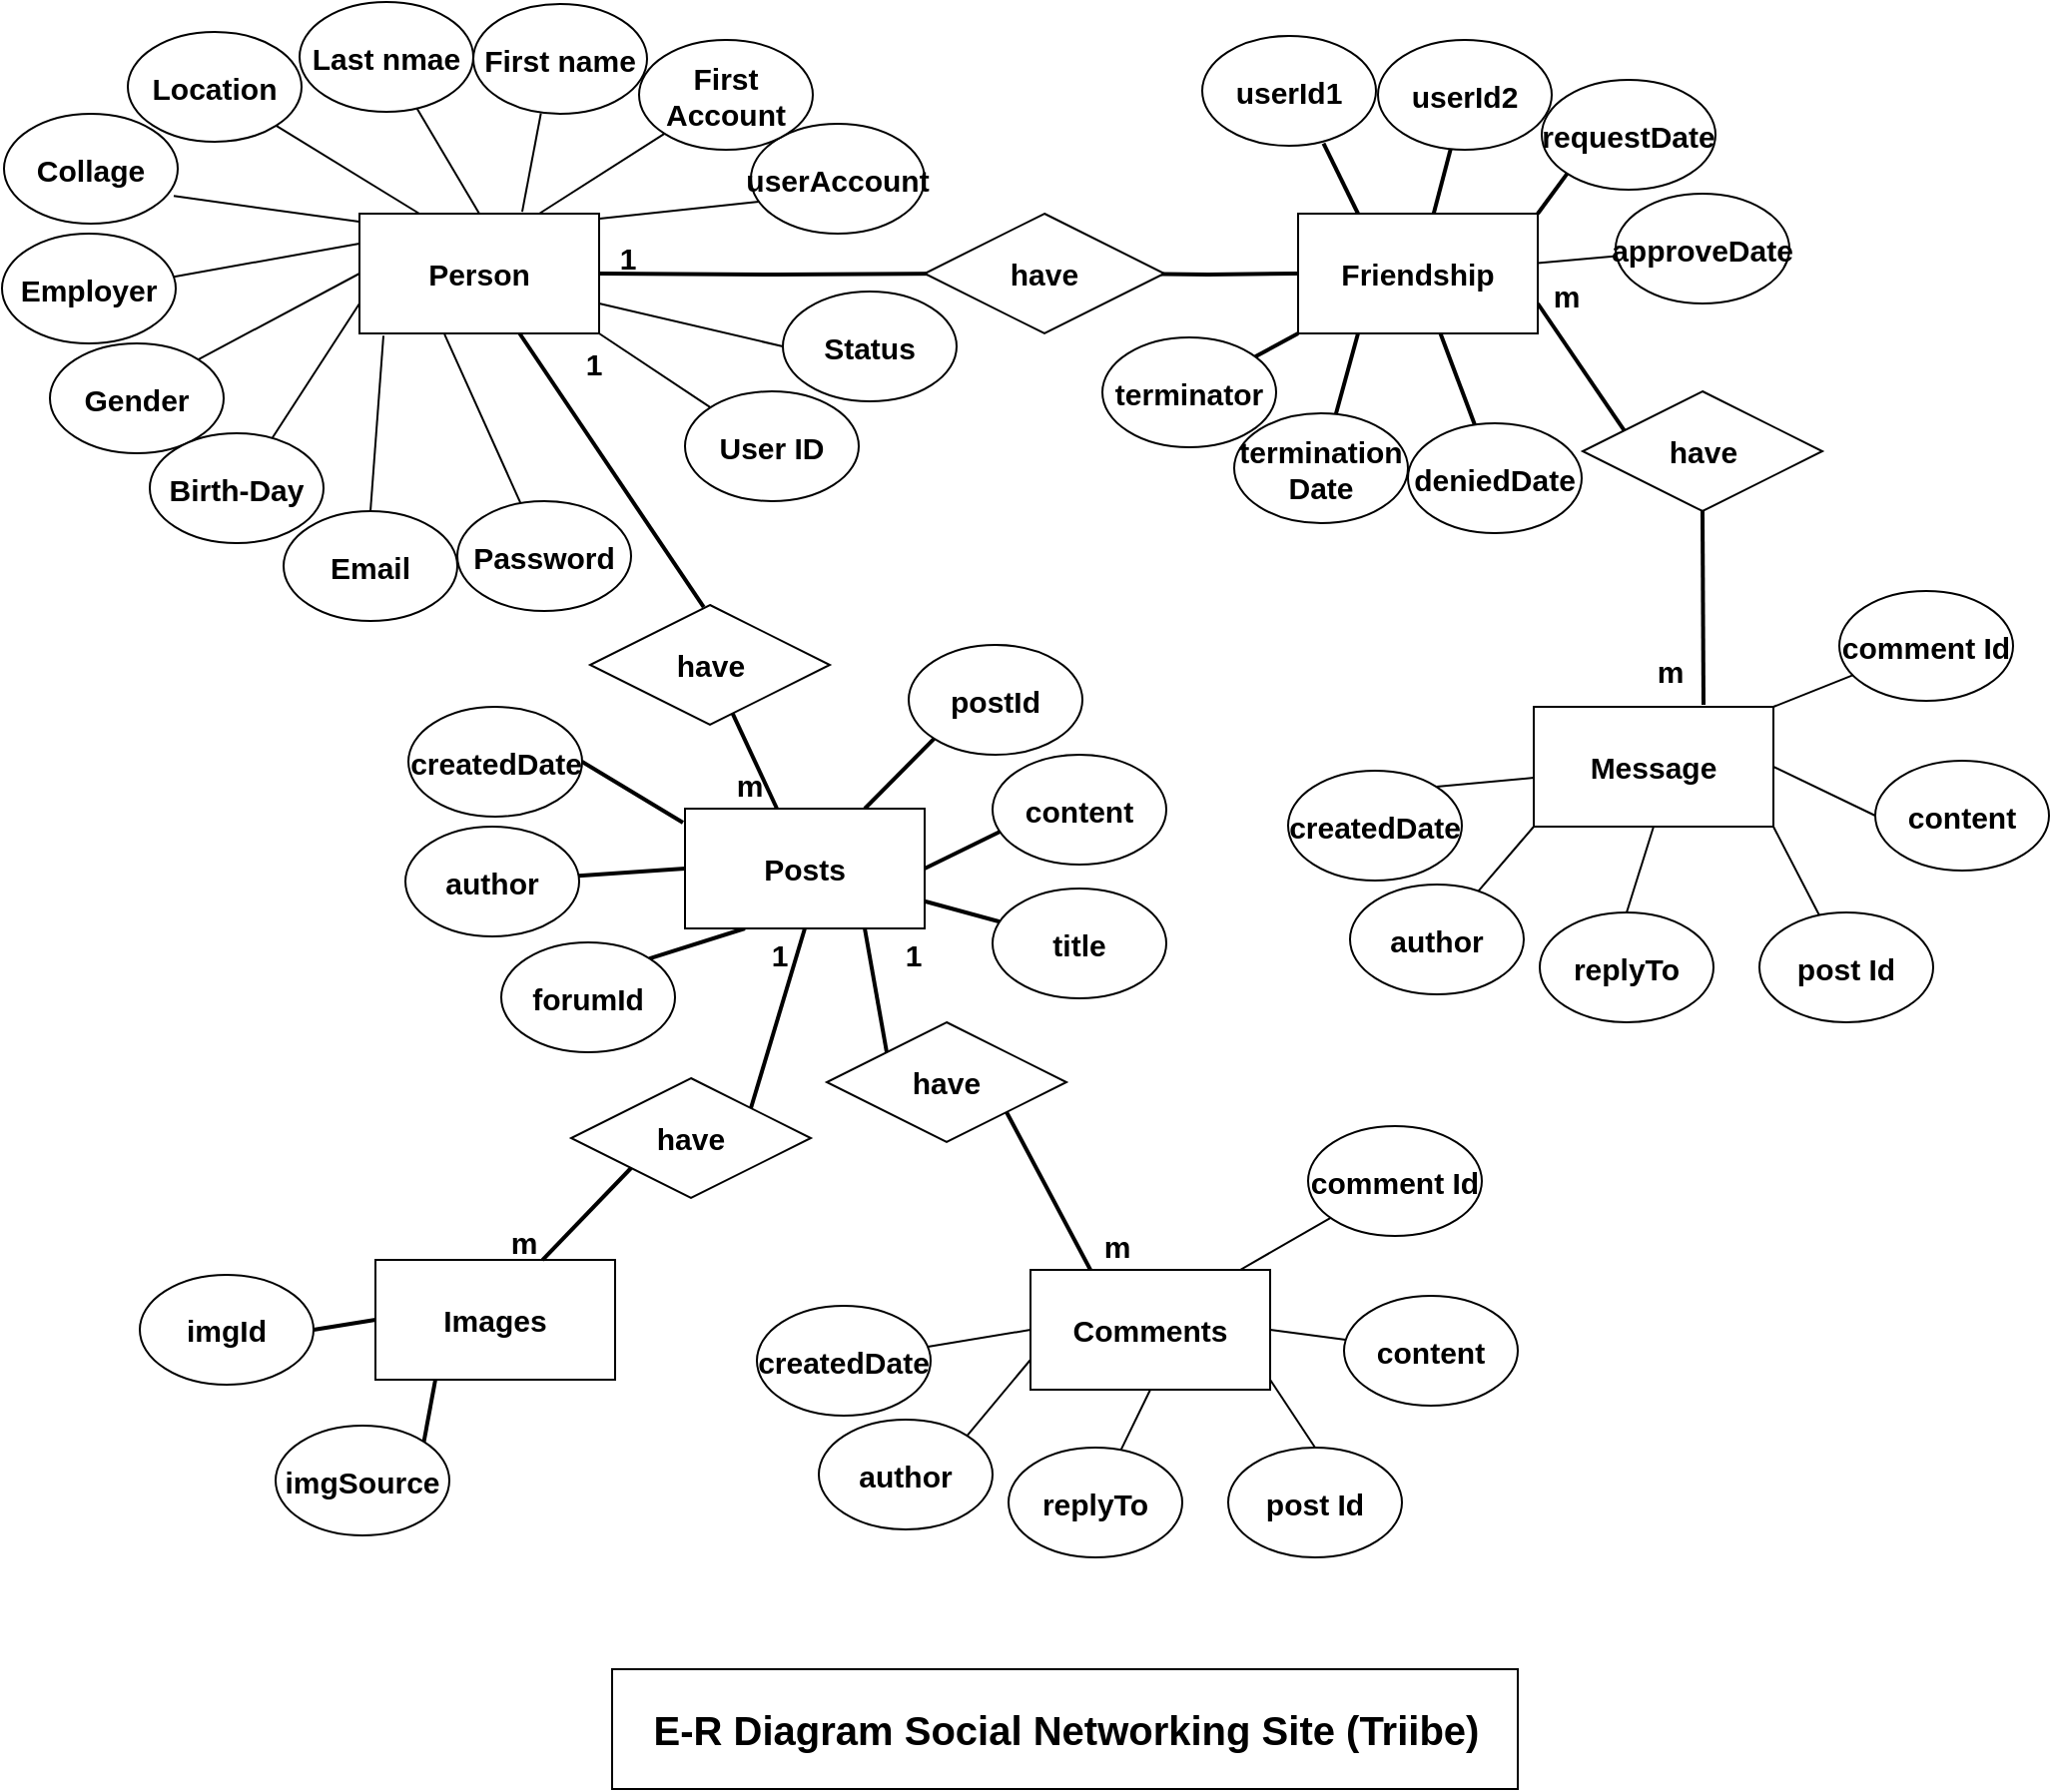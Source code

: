 <mxfile version="16.5.1" type="device"><diagram id="UXWbyssXuoqFjWUP1T5Q" name="Page-1"><mxGraphModel dx="1203" dy="1428" grid="0" gridSize="10" guides="1" tooltips="1" connect="1" arrows="1" fold="1" page="1" pageScale="1" pageWidth="850" pageHeight="1100" math="0" shadow="0"><root><mxCell id="0"/><mxCell id="1" parent="0"/><mxCell id="XPXKADdjOZqHU38XjOzr-16" style="edgeStyle=orthogonalEdgeStyle;rounded=0;orthogonalLoop=1;jettySize=auto;html=1;entryX=1;entryY=0.5;entryDx=0;entryDy=0;endArrow=none;endFill=0;fontSize=15;fontStyle=1;strokeWidth=2;" edge="1" parent="1" target="XPXKADdjOZqHU38XjOzr-2"><mxGeometry relative="1" as="geometry"><mxPoint x="541" y="231" as="sourcePoint"/></mxGeometry></mxCell><mxCell id="XPXKADdjOZqHU38XjOzr-17" style="edgeStyle=orthogonalEdgeStyle;rounded=0;orthogonalLoop=1;jettySize=auto;html=1;exitX=1;exitY=0.5;exitDx=0;exitDy=0;entryX=0;entryY=0.5;entryDx=0;entryDy=0;endArrow=none;endFill=0;fontSize=15;fontStyle=1;strokeWidth=2;" edge="1" parent="1" target="XPXKADdjOZqHU38XjOzr-15"><mxGeometry relative="1" as="geometry"><mxPoint x="621" y="231" as="sourcePoint"/></mxGeometry></mxCell><mxCell id="XPXKADdjOZqHU38XjOzr-74" style="edgeStyle=none;rounded=0;orthogonalLoop=1;jettySize=auto;html=1;exitX=1;exitY=1;exitDx=0;exitDy=0;entryX=0;entryY=0;entryDx=0;entryDy=0;fontSize=15;endArrow=none;endFill=0;fontStyle=1" edge="1" parent="1" source="XPXKADdjOZqHU38XjOzr-2" target="XPXKADdjOZqHU38XjOzr-4"><mxGeometry relative="1" as="geometry"/></mxCell><mxCell id="XPXKADdjOZqHU38XjOzr-75" style="edgeStyle=none;rounded=0;orthogonalLoop=1;jettySize=auto;html=1;exitX=1;exitY=0.75;exitDx=0;exitDy=0;entryX=0;entryY=0.5;entryDx=0;entryDy=0;fontSize=15;endArrow=none;endFill=0;fontStyle=1" edge="1" parent="1" source="XPXKADdjOZqHU38XjOzr-2" target="XPXKADdjOZqHU38XjOzr-6"><mxGeometry relative="1" as="geometry"/></mxCell><mxCell id="XPXKADdjOZqHU38XjOzr-76" style="edgeStyle=none;rounded=0;orthogonalLoop=1;jettySize=auto;html=1;exitX=1.002;exitY=0.042;exitDx=0;exitDy=0;entryX=0.046;entryY=0.709;entryDx=0;entryDy=0;entryPerimeter=0;fontSize=15;endArrow=none;endFill=0;exitPerimeter=0;fontStyle=1" edge="1" parent="1" source="XPXKADdjOZqHU38XjOzr-2" target="XPXKADdjOZqHU38XjOzr-7"><mxGeometry relative="1" as="geometry"/></mxCell><mxCell id="XPXKADdjOZqHU38XjOzr-77" style="edgeStyle=none;rounded=0;orthogonalLoop=1;jettySize=auto;html=1;exitX=0.75;exitY=0;exitDx=0;exitDy=0;entryX=0;entryY=1;entryDx=0;entryDy=0;fontSize=15;endArrow=none;endFill=0;fontStyle=1" edge="1" parent="1" source="XPXKADdjOZqHU38XjOzr-2" target="XPXKADdjOZqHU38XjOzr-8"><mxGeometry relative="1" as="geometry"/></mxCell><mxCell id="XPXKADdjOZqHU38XjOzr-78" style="edgeStyle=none;rounded=0;orthogonalLoop=1;jettySize=auto;html=1;exitX=0.679;exitY=-0.016;exitDx=0;exitDy=0;entryX=0.389;entryY=0.996;entryDx=0;entryDy=0;entryPerimeter=0;fontSize=15;endArrow=none;endFill=0;exitPerimeter=0;fontStyle=1" edge="1" parent="1" source="XPXKADdjOZqHU38XjOzr-2" target="XPXKADdjOZqHU38XjOzr-14"><mxGeometry relative="1" as="geometry"/></mxCell><mxCell id="XPXKADdjOZqHU38XjOzr-79" style="edgeStyle=none;rounded=0;orthogonalLoop=1;jettySize=auto;html=1;exitX=0.5;exitY=0;exitDx=0;exitDy=0;fontSize=15;endArrow=none;endFill=0;fontStyle=1" edge="1" parent="1" source="XPXKADdjOZqHU38XjOzr-2" target="XPXKADdjOZqHU38XjOzr-5"><mxGeometry relative="1" as="geometry"/></mxCell><mxCell id="XPXKADdjOZqHU38XjOzr-80" style="edgeStyle=none;rounded=0;orthogonalLoop=1;jettySize=auto;html=1;exitX=0.25;exitY=0;exitDx=0;exitDy=0;entryX=1;entryY=1;entryDx=0;entryDy=0;fontSize=15;endArrow=none;endFill=0;fontStyle=1" edge="1" parent="1" source="XPXKADdjOZqHU38XjOzr-2" target="XPXKADdjOZqHU38XjOzr-9"><mxGeometry relative="1" as="geometry"/></mxCell><mxCell id="XPXKADdjOZqHU38XjOzr-81" style="edgeStyle=none;rounded=0;orthogonalLoop=1;jettySize=auto;html=1;exitX=-0.002;exitY=0.067;exitDx=0;exitDy=0;entryX=0.977;entryY=0.748;entryDx=0;entryDy=0;entryPerimeter=0;fontSize=15;endArrow=none;endFill=0;exitPerimeter=0;fontStyle=1" edge="1" parent="1" source="XPXKADdjOZqHU38XjOzr-2" target="XPXKADdjOZqHU38XjOzr-3"><mxGeometry relative="1" as="geometry"/></mxCell><mxCell id="XPXKADdjOZqHU38XjOzr-82" style="edgeStyle=none;rounded=0;orthogonalLoop=1;jettySize=auto;html=1;exitX=0;exitY=0.25;exitDx=0;exitDy=0;entryX=0.981;entryY=0.395;entryDx=0;entryDy=0;entryPerimeter=0;fontSize=15;endArrow=none;endFill=0;fontStyle=1" edge="1" parent="1" source="XPXKADdjOZqHU38XjOzr-2" target="XPXKADdjOZqHU38XjOzr-10"><mxGeometry relative="1" as="geometry"/></mxCell><mxCell id="XPXKADdjOZqHU38XjOzr-83" style="edgeStyle=none;rounded=0;orthogonalLoop=1;jettySize=auto;html=1;exitX=0;exitY=0.5;exitDx=0;exitDy=0;entryX=1;entryY=0;entryDx=0;entryDy=0;fontSize=15;endArrow=none;endFill=0;fontStyle=1" edge="1" parent="1" source="XPXKADdjOZqHU38XjOzr-2" target="XPXKADdjOZqHU38XjOzr-11"><mxGeometry relative="1" as="geometry"/></mxCell><mxCell id="XPXKADdjOZqHU38XjOzr-84" style="edgeStyle=none;rounded=0;orthogonalLoop=1;jettySize=auto;html=1;exitX=0;exitY=0.75;exitDx=0;exitDy=0;entryX=0.705;entryY=0.043;entryDx=0;entryDy=0;entryPerimeter=0;fontSize=15;endArrow=none;endFill=0;fontStyle=1" edge="1" parent="1" source="XPXKADdjOZqHU38XjOzr-2" target="XPXKADdjOZqHU38XjOzr-12"><mxGeometry relative="1" as="geometry"/></mxCell><mxCell id="XPXKADdjOZqHU38XjOzr-85" style="edgeStyle=none;rounded=0;orthogonalLoop=1;jettySize=auto;html=1;exitX=0.1;exitY=1.019;exitDx=0;exitDy=0;entryX=0.5;entryY=0;entryDx=0;entryDy=0;fontSize=15;endArrow=none;endFill=0;exitPerimeter=0;fontStyle=1" edge="1" parent="1" source="XPXKADdjOZqHU38XjOzr-2" target="XPXKADdjOZqHU38XjOzr-13"><mxGeometry relative="1" as="geometry"/></mxCell><mxCell id="XPXKADdjOZqHU38XjOzr-86" style="edgeStyle=none;rounded=0;orthogonalLoop=1;jettySize=auto;html=1;fontSize=15;endArrow=none;endFill=0;exitX=0.355;exitY=1.008;exitDx=0;exitDy=0;exitPerimeter=0;fontStyle=1" edge="1" parent="1" source="XPXKADdjOZqHU38XjOzr-2" target="XPXKADdjOZqHU38XjOzr-60"><mxGeometry relative="1" as="geometry"/></mxCell><mxCell id="XPXKADdjOZqHU38XjOzr-2" value="Person" style="rounded=0;whiteSpace=wrap;html=1;fontSize=15;fontStyle=1" vertex="1" parent="1"><mxGeometry x="242" y="201" width="120" height="60" as="geometry"/></mxCell><mxCell id="XPXKADdjOZqHU38XjOzr-3" value="Collage" style="ellipse;whiteSpace=wrap;html=1;fontSize=15;fontStyle=1" vertex="1" parent="1"><mxGeometry x="64" y="151" width="87" height="55" as="geometry"/></mxCell><mxCell id="XPXKADdjOZqHU38XjOzr-4" value="User ID" style="ellipse;whiteSpace=wrap;html=1;fontSize=15;fontStyle=1" vertex="1" parent="1"><mxGeometry x="405" y="290" width="87" height="55" as="geometry"/></mxCell><mxCell id="XPXKADdjOZqHU38XjOzr-5" value="Last nmae" style="ellipse;whiteSpace=wrap;html=1;fontSize=15;fontStyle=1" vertex="1" parent="1"><mxGeometry x="212" y="95" width="87" height="55" as="geometry"/></mxCell><mxCell id="XPXKADdjOZqHU38XjOzr-6" value="Status" style="ellipse;whiteSpace=wrap;html=1;fontSize=15;fontStyle=1" vertex="1" parent="1"><mxGeometry x="454" y="240" width="87" height="55" as="geometry"/></mxCell><mxCell id="XPXKADdjOZqHU38XjOzr-7" value="userAccount" style="ellipse;whiteSpace=wrap;html=1;fontSize=15;fontStyle=1" vertex="1" parent="1"><mxGeometry x="438" y="156" width="87" height="55" as="geometry"/></mxCell><mxCell id="XPXKADdjOZqHU38XjOzr-8" value="First Account" style="ellipse;whiteSpace=wrap;html=1;fontSize=15;fontStyle=1" vertex="1" parent="1"><mxGeometry x="382" y="114" width="87" height="55" as="geometry"/></mxCell><mxCell id="XPXKADdjOZqHU38XjOzr-9" value="Location" style="ellipse;whiteSpace=wrap;html=1;fontSize=15;fontStyle=1" vertex="1" parent="1"><mxGeometry x="126" y="110" width="87" height="55" as="geometry"/></mxCell><mxCell id="XPXKADdjOZqHU38XjOzr-10" value="Employer" style="ellipse;whiteSpace=wrap;html=1;fontSize=15;fontStyle=1" vertex="1" parent="1"><mxGeometry x="63" y="211" width="87" height="55" as="geometry"/></mxCell><mxCell id="XPXKADdjOZqHU38XjOzr-11" value="Gender" style="ellipse;whiteSpace=wrap;html=1;fontSize=15;fontStyle=1" vertex="1" parent="1"><mxGeometry x="87" y="266" width="87" height="55" as="geometry"/></mxCell><mxCell id="XPXKADdjOZqHU38XjOzr-12" value="Birth-Day" style="ellipse;whiteSpace=wrap;html=1;fontSize=15;fontStyle=1" vertex="1" parent="1"><mxGeometry x="137" y="311" width="87" height="55" as="geometry"/></mxCell><mxCell id="XPXKADdjOZqHU38XjOzr-13" value="Email" style="ellipse;whiteSpace=wrap;html=1;fontSize=15;fontStyle=1" vertex="1" parent="1"><mxGeometry x="204" y="350" width="87" height="55" as="geometry"/></mxCell><mxCell id="XPXKADdjOZqHU38XjOzr-14" value="First name" style="ellipse;whiteSpace=wrap;html=1;fontSize=15;fontStyle=1" vertex="1" parent="1"><mxGeometry x="299" y="96" width="87" height="55" as="geometry"/></mxCell><mxCell id="XPXKADdjOZqHU38XjOzr-29" style="rounded=0;orthogonalLoop=1;jettySize=auto;html=1;exitX=1;exitY=0.75;exitDx=0;exitDy=0;entryX=0.183;entryY=0.356;entryDx=0;entryDy=0;entryPerimeter=0;fontSize=15;endArrow=none;endFill=0;strokeWidth=2;fontStyle=1" edge="1" parent="1" source="XPXKADdjOZqHU38XjOzr-15" target="XPXKADdjOZqHU38XjOzr-28"><mxGeometry relative="1" as="geometry"/></mxCell><mxCell id="XPXKADdjOZqHU38XjOzr-38" value="" style="edgeStyle=none;rounded=0;orthogonalLoop=1;jettySize=auto;html=1;fontSize=15;endArrow=none;endFill=0;fontStyle=1" edge="1" parent="1" source="XPXKADdjOZqHU38XjOzr-15" target="XPXKADdjOZqHU38XjOzr-23"><mxGeometry relative="1" as="geometry"/></mxCell><mxCell id="XPXKADdjOZqHU38XjOzr-87" style="edgeStyle=none;rounded=0;orthogonalLoop=1;jettySize=auto;html=1;exitX=1;exitY=0;exitDx=0;exitDy=0;entryX=0;entryY=1;entryDx=0;entryDy=0;fontSize=15;endArrow=none;endFill=0;strokeWidth=2;fontStyle=1" edge="1" parent="1" source="XPXKADdjOZqHU38XjOzr-15" target="XPXKADdjOZqHU38XjOzr-22"><mxGeometry relative="1" as="geometry"/></mxCell><mxCell id="XPXKADdjOZqHU38XjOzr-88" style="edgeStyle=none;rounded=0;orthogonalLoop=1;jettySize=auto;html=1;fontSize=15;endArrow=none;endFill=0;strokeWidth=2;fontStyle=1" edge="1" parent="1" source="XPXKADdjOZqHU38XjOzr-15" target="XPXKADdjOZqHU38XjOzr-21"><mxGeometry relative="1" as="geometry"/></mxCell><mxCell id="XPXKADdjOZqHU38XjOzr-89" style="edgeStyle=none;rounded=0;orthogonalLoop=1;jettySize=auto;html=1;exitX=0.25;exitY=0;exitDx=0;exitDy=0;entryX=0.698;entryY=0.979;entryDx=0;entryDy=0;entryPerimeter=0;fontSize=15;endArrow=none;endFill=0;strokeWidth=2;fontStyle=1" edge="1" parent="1" source="XPXKADdjOZqHU38XjOzr-15" target="XPXKADdjOZqHU38XjOzr-19"><mxGeometry relative="1" as="geometry"/></mxCell><mxCell id="XPXKADdjOZqHU38XjOzr-90" style="edgeStyle=none;rounded=0;orthogonalLoop=1;jettySize=auto;html=1;exitX=0;exitY=1;exitDx=0;exitDy=0;fontSize=15;endArrow=none;endFill=0;strokeWidth=2;fontStyle=1" edge="1" parent="1" source="XPXKADdjOZqHU38XjOzr-15" target="XPXKADdjOZqHU38XjOzr-20"><mxGeometry relative="1" as="geometry"/></mxCell><mxCell id="XPXKADdjOZqHU38XjOzr-91" style="edgeStyle=none;rounded=0;orthogonalLoop=1;jettySize=auto;html=1;exitX=0.25;exitY=1;exitDx=0;exitDy=0;fontSize=15;endArrow=none;endFill=0;strokeWidth=2;fontStyle=1" edge="1" parent="1" source="XPXKADdjOZqHU38XjOzr-15" target="XPXKADdjOZqHU38XjOzr-25"><mxGeometry relative="1" as="geometry"/></mxCell><mxCell id="XPXKADdjOZqHU38XjOzr-92" style="edgeStyle=none;rounded=0;orthogonalLoop=1;jettySize=auto;html=1;fontSize=15;endArrow=none;endFill=0;strokeWidth=2;fontStyle=1" edge="1" parent="1" source="XPXKADdjOZqHU38XjOzr-15" target="XPXKADdjOZqHU38XjOzr-24"><mxGeometry relative="1" as="geometry"/></mxCell><mxCell id="XPXKADdjOZqHU38XjOzr-15" value="Friendship" style="rounded=0;whiteSpace=wrap;html=1;fontSize=15;fontStyle=1" vertex="1" parent="1"><mxGeometry x="712" y="201" width="120" height="60" as="geometry"/></mxCell><mxCell id="XPXKADdjOZqHU38XjOzr-18" value="1" style="text;html=1;resizable=0;autosize=1;align=center;verticalAlign=middle;points=[];fillColor=none;strokeColor=none;rounded=0;fontSize=15;fontStyle=1" vertex="1" parent="1"><mxGeometry x="367" y="212" width="18" height="22" as="geometry"/></mxCell><mxCell id="XPXKADdjOZqHU38XjOzr-19" value="userId1" style="ellipse;whiteSpace=wrap;html=1;fontSize=15;fontStyle=1" vertex="1" parent="1"><mxGeometry x="664" y="112" width="87" height="55" as="geometry"/></mxCell><mxCell id="XPXKADdjOZqHU38XjOzr-20" value="terminator" style="ellipse;whiteSpace=wrap;html=1;fontSize=15;fontStyle=1" vertex="1" parent="1"><mxGeometry x="614" y="263" width="87" height="55" as="geometry"/></mxCell><mxCell id="XPXKADdjOZqHU38XjOzr-21" value="userId2" style="ellipse;whiteSpace=wrap;html=1;fontSize=15;fontStyle=1" vertex="1" parent="1"><mxGeometry x="752" y="114" width="87" height="55" as="geometry"/></mxCell><mxCell id="XPXKADdjOZqHU38XjOzr-22" value="requestDate" style="ellipse;whiteSpace=wrap;html=1;fontSize=15;fontStyle=1" vertex="1" parent="1"><mxGeometry x="834" y="134" width="87" height="55" as="geometry"/></mxCell><mxCell id="XPXKADdjOZqHU38XjOzr-23" value="approveDate" style="ellipse;whiteSpace=wrap;html=1;fontSize=15;fontStyle=1" vertex="1" parent="1"><mxGeometry x="871" y="191" width="87" height="55" as="geometry"/></mxCell><mxCell id="XPXKADdjOZqHU38XjOzr-24" value="deniedDate" style="ellipse;whiteSpace=wrap;html=1;fontSize=15;fontStyle=1" vertex="1" parent="1"><mxGeometry x="767" y="306" width="87" height="55" as="geometry"/></mxCell><mxCell id="XPXKADdjOZqHU38XjOzr-25" value="termination&lt;br style=&quot;font-size: 15px;&quot;&gt;Date" style="ellipse;whiteSpace=wrap;html=1;fontSize=15;fontStyle=1" vertex="1" parent="1"><mxGeometry x="680" y="301" width="87" height="55" as="geometry"/></mxCell><mxCell id="XPXKADdjOZqHU38XjOzr-68" style="edgeStyle=none;rounded=0;orthogonalLoop=1;jettySize=auto;html=1;exitX=1;exitY=0;exitDx=0;exitDy=0;fontSize=15;endArrow=none;endFill=0;fontStyle=1" edge="1" parent="1" source="XPXKADdjOZqHU38XjOzr-26" target="XPXKADdjOZqHU38XjOzr-62"><mxGeometry relative="1" as="geometry"/></mxCell><mxCell id="XPXKADdjOZqHU38XjOzr-69" style="edgeStyle=none;rounded=0;orthogonalLoop=1;jettySize=auto;html=1;exitX=1;exitY=0.5;exitDx=0;exitDy=0;entryX=0;entryY=0.5;entryDx=0;entryDy=0;fontSize=15;endArrow=none;endFill=0;fontStyle=1" edge="1" parent="1" source="XPXKADdjOZqHU38XjOzr-26" target="XPXKADdjOZqHU38XjOzr-63"><mxGeometry relative="1" as="geometry"/></mxCell><mxCell id="XPXKADdjOZqHU38XjOzr-70" style="edgeStyle=none;rounded=0;orthogonalLoop=1;jettySize=auto;html=1;exitX=1;exitY=1;exitDx=0;exitDy=0;fontSize=15;endArrow=none;endFill=0;fontStyle=1" edge="1" parent="1" source="XPXKADdjOZqHU38XjOzr-26" target="XPXKADdjOZqHU38XjOzr-64"><mxGeometry relative="1" as="geometry"/></mxCell><mxCell id="XPXKADdjOZqHU38XjOzr-71" style="edgeStyle=none;rounded=0;orthogonalLoop=1;jettySize=auto;html=1;exitX=0.5;exitY=1;exitDx=0;exitDy=0;entryX=0.5;entryY=0;entryDx=0;entryDy=0;fontSize=15;endArrow=none;endFill=0;fontStyle=1" edge="1" parent="1" source="XPXKADdjOZqHU38XjOzr-26" target="XPXKADdjOZqHU38XjOzr-65"><mxGeometry relative="1" as="geometry"/></mxCell><mxCell id="XPXKADdjOZqHU38XjOzr-72" style="edgeStyle=none;rounded=0;orthogonalLoop=1;jettySize=auto;html=1;exitX=0;exitY=1;exitDx=0;exitDy=0;fontSize=15;endArrow=none;endFill=0;fontStyle=1" edge="1" parent="1" source="XPXKADdjOZqHU38XjOzr-26" target="XPXKADdjOZqHU38XjOzr-66"><mxGeometry relative="1" as="geometry"/></mxCell><mxCell id="XPXKADdjOZqHU38XjOzr-73" style="edgeStyle=none;rounded=0;orthogonalLoop=1;jettySize=auto;html=1;entryX=1;entryY=0;entryDx=0;entryDy=0;fontSize=15;endArrow=none;endFill=0;fontStyle=1" edge="1" parent="1" source="XPXKADdjOZqHU38XjOzr-26" target="XPXKADdjOZqHU38XjOzr-67"><mxGeometry relative="1" as="geometry"/></mxCell><mxCell id="XPXKADdjOZqHU38XjOzr-26" value="Message" style="rounded=0;whiteSpace=wrap;html=1;fontSize=15;fontStyle=1" vertex="1" parent="1"><mxGeometry x="830" y="448" width="120" height="60" as="geometry"/></mxCell><mxCell id="XPXKADdjOZqHU38XjOzr-27" value="have" style="shape=rhombus;perimeter=rhombusPerimeter;whiteSpace=wrap;html=1;align=center;fontSize=15;fontStyle=1" vertex="1" parent="1"><mxGeometry x="525" y="201" width="120" height="60" as="geometry"/></mxCell><mxCell id="XPXKADdjOZqHU38XjOzr-30" style="edgeStyle=none;rounded=0;orthogonalLoop=1;jettySize=auto;html=1;exitX=0.5;exitY=1;exitDx=0;exitDy=0;fontSize=15;endArrow=none;endFill=0;strokeWidth=2;fontStyle=1" edge="1" parent="1" source="XPXKADdjOZqHU38XjOzr-28"><mxGeometry relative="1" as="geometry"><mxPoint x="915" y="447" as="targetPoint"/></mxGeometry></mxCell><mxCell id="XPXKADdjOZqHU38XjOzr-28" value="have" style="shape=rhombus;perimeter=rhombusPerimeter;whiteSpace=wrap;html=1;align=center;fontSize=15;fontStyle=1" vertex="1" parent="1"><mxGeometry x="854.5" y="290" width="120" height="60" as="geometry"/></mxCell><mxCell id="XPXKADdjOZqHU38XjOzr-31" value="m" style="text;html=1;resizable=0;autosize=1;align=center;verticalAlign=middle;points=[];fillColor=none;strokeColor=none;rounded=0;fontSize=15;fontStyle=1" vertex="1" parent="1"><mxGeometry x="834" y="230.5" width="23" height="22" as="geometry"/></mxCell><mxCell id="XPXKADdjOZqHU38XjOzr-35" style="edgeStyle=none;rounded=0;orthogonalLoop=1;jettySize=auto;html=1;exitX=0.75;exitY=1;exitDx=0;exitDy=0;entryX=0;entryY=0;entryDx=0;entryDy=0;fontSize=15;endArrow=none;endFill=0;strokeWidth=2;fontStyle=1" edge="1" parent="1" source="XPXKADdjOZqHU38XjOzr-32" target="XPXKADdjOZqHU38XjOzr-34"><mxGeometry relative="1" as="geometry"/></mxCell><mxCell id="XPXKADdjOZqHU38XjOzr-59" style="edgeStyle=none;rounded=0;orthogonalLoop=1;jettySize=auto;html=1;fontSize=15;endArrow=none;endFill=0;strokeWidth=2;fontStyle=1" edge="1" parent="1" source="XPXKADdjOZqHU38XjOzr-32" target="XPXKADdjOZqHU38XjOzr-57"><mxGeometry relative="1" as="geometry"/></mxCell><mxCell id="XPXKADdjOZqHU38XjOzr-99" style="edgeStyle=none;rounded=0;orthogonalLoop=1;jettySize=auto;html=1;exitX=0.75;exitY=0;exitDx=0;exitDy=0;entryX=0;entryY=1;entryDx=0;entryDy=0;fontSize=15;endArrow=none;endFill=0;strokeWidth=2;fontStyle=1" edge="1" parent="1" source="XPXKADdjOZqHU38XjOzr-32" target="XPXKADdjOZqHU38XjOzr-93"><mxGeometry relative="1" as="geometry"/></mxCell><mxCell id="XPXKADdjOZqHU38XjOzr-100" value="" style="edgeStyle=none;rounded=0;orthogonalLoop=1;jettySize=auto;html=1;fontSize=15;endArrow=none;endFill=0;strokeWidth=2;fontStyle=1" edge="1" parent="1" source="XPXKADdjOZqHU38XjOzr-32" target="XPXKADdjOZqHU38XjOzr-95"><mxGeometry relative="1" as="geometry"/></mxCell><mxCell id="XPXKADdjOZqHU38XjOzr-103" style="edgeStyle=none;rounded=0;orthogonalLoop=1;jettySize=auto;html=1;exitX=1;exitY=0.5;exitDx=0;exitDy=0;entryX=0.049;entryY=0.696;entryDx=0;entryDy=0;entryPerimeter=0;fontSize=15;endArrow=none;endFill=0;strokeWidth=2;fontStyle=1" edge="1" parent="1" source="XPXKADdjOZqHU38XjOzr-32" target="XPXKADdjOZqHU38XjOzr-94"><mxGeometry relative="1" as="geometry"/></mxCell><mxCell id="XPXKADdjOZqHU38XjOzr-104" style="edgeStyle=none;rounded=0;orthogonalLoop=1;jettySize=auto;html=1;exitX=0.25;exitY=1;exitDx=0;exitDy=0;entryX=1;entryY=0;entryDx=0;entryDy=0;fontSize=15;endArrow=none;endFill=0;strokeWidth=2;fontStyle=1" edge="1" parent="1" source="XPXKADdjOZqHU38XjOzr-32" target="XPXKADdjOZqHU38XjOzr-96"><mxGeometry relative="1" as="geometry"/></mxCell><mxCell id="XPXKADdjOZqHU38XjOzr-105" style="edgeStyle=none;rounded=0;orthogonalLoop=1;jettySize=auto;html=1;exitX=0;exitY=0.5;exitDx=0;exitDy=0;fontSize=15;endArrow=none;endFill=0;strokeWidth=2;fontStyle=1" edge="1" parent="1" source="XPXKADdjOZqHU38XjOzr-32" target="XPXKADdjOZqHU38XjOzr-97"><mxGeometry relative="1" as="geometry"/></mxCell><mxCell id="XPXKADdjOZqHU38XjOzr-106" style="edgeStyle=none;rounded=0;orthogonalLoop=1;jettySize=auto;html=1;entryX=1;entryY=0.5;entryDx=0;entryDy=0;fontSize=15;endArrow=none;endFill=0;strokeWidth=2;fontStyle=1" edge="1" parent="1" target="XPXKADdjOZqHU38XjOzr-98"><mxGeometry relative="1" as="geometry"><mxPoint x="404" y="506" as="sourcePoint"/></mxGeometry></mxCell><mxCell id="XPXKADdjOZqHU38XjOzr-110" style="edgeStyle=none;rounded=0;orthogonalLoop=1;jettySize=auto;html=1;exitX=0.5;exitY=1;exitDx=0;exitDy=0;entryX=1;entryY=0;entryDx=0;entryDy=0;fontSize=15;endArrow=none;endFill=0;strokeWidth=2;fontStyle=1" edge="1" parent="1" source="XPXKADdjOZqHU38XjOzr-32" target="XPXKADdjOZqHU38XjOzr-109"><mxGeometry relative="1" as="geometry"/></mxCell><mxCell id="XPXKADdjOZqHU38XjOzr-32" value="Posts" style="rounded=0;whiteSpace=wrap;html=1;fontSize=15;fontStyle=1" vertex="1" parent="1"><mxGeometry x="405" y="499" width="120" height="60" as="geometry"/></mxCell><mxCell id="XPXKADdjOZqHU38XjOzr-37" style="edgeStyle=none;rounded=0;orthogonalLoop=1;jettySize=auto;html=1;exitX=1;exitY=1;exitDx=0;exitDy=0;entryX=0.25;entryY=0;entryDx=0;entryDy=0;fontSize=15;endArrow=none;endFill=0;strokeWidth=2;fontStyle=1" edge="1" parent="1" source="XPXKADdjOZqHU38XjOzr-34" target="XPXKADdjOZqHU38XjOzr-36"><mxGeometry relative="1" as="geometry"/></mxCell><mxCell id="XPXKADdjOZqHU38XjOzr-34" value="have" style="shape=rhombus;perimeter=rhombusPerimeter;whiteSpace=wrap;html=1;align=center;fontSize=15;fontStyle=1" vertex="1" parent="1"><mxGeometry x="476" y="606" width="120" height="60" as="geometry"/></mxCell><mxCell id="XPXKADdjOZqHU38XjOzr-36" value="Comments" style="rounded=0;whiteSpace=wrap;html=1;fontSize=15;fontStyle=1" vertex="1" parent="1"><mxGeometry x="578" y="730" width="120" height="60" as="geometry"/></mxCell><mxCell id="XPXKADdjOZqHU38XjOzr-39" value="m" style="text;html=1;resizable=0;autosize=1;align=center;verticalAlign=middle;points=[];fillColor=none;strokeColor=none;rounded=0;fontSize=15;fontStyle=1" vertex="1" parent="1"><mxGeometry x="609" y="707" width="23" height="22" as="geometry"/></mxCell><mxCell id="XPXKADdjOZqHU38XjOzr-40" value="1" style="text;html=1;resizable=0;autosize=1;align=center;verticalAlign=middle;points=[];fillColor=none;strokeColor=none;rounded=0;fontSize=15;fontStyle=1" vertex="1" parent="1"><mxGeometry x="510" y="561" width="18" height="22" as="geometry"/></mxCell><mxCell id="XPXKADdjOZqHU38XjOzr-41" value="1" style="text;html=1;resizable=0;autosize=1;align=center;verticalAlign=middle;points=[];fillColor=none;strokeColor=none;rounded=0;fontSize=15;fontStyle=1" vertex="1" parent="1"><mxGeometry x="350" y="265" width="18" height="22" as="geometry"/></mxCell><mxCell id="XPXKADdjOZqHU38XjOzr-42" value="m" style="text;html=1;resizable=0;autosize=1;align=center;verticalAlign=middle;points=[];fillColor=none;strokeColor=none;rounded=0;fontSize=15;fontStyle=1" vertex="1" parent="1"><mxGeometry x="425" y="476" width="23" height="22" as="geometry"/></mxCell><mxCell id="XPXKADdjOZqHU38XjOzr-54" style="edgeStyle=none;rounded=0;orthogonalLoop=1;jettySize=auto;html=1;entryX=0.875;entryY=0;entryDx=0;entryDy=0;entryPerimeter=0;fontSize=15;endArrow=none;endFill=0;fontStyle=1" edge="1" parent="1" source="XPXKADdjOZqHU38XjOzr-44" target="XPXKADdjOZqHU38XjOzr-36"><mxGeometry relative="1" as="geometry"/></mxCell><mxCell id="XPXKADdjOZqHU38XjOzr-44" value="comment Id" style="ellipse;whiteSpace=wrap;html=1;fontSize=15;fontStyle=1" vertex="1" parent="1"><mxGeometry x="717" y="658" width="87" height="55" as="geometry"/></mxCell><mxCell id="XPXKADdjOZqHU38XjOzr-53" style="edgeStyle=none;rounded=0;orthogonalLoop=1;jettySize=auto;html=1;entryX=1;entryY=0.5;entryDx=0;entryDy=0;fontSize=15;endArrow=none;endFill=0;fontStyle=1" edge="1" parent="1" source="XPXKADdjOZqHU38XjOzr-45" target="XPXKADdjOZqHU38XjOzr-36"><mxGeometry relative="1" as="geometry"/></mxCell><mxCell id="XPXKADdjOZqHU38XjOzr-45" value="content" style="ellipse;whiteSpace=wrap;html=1;fontSize=15;fontStyle=1" vertex="1" parent="1"><mxGeometry x="735" y="743" width="87" height="55" as="geometry"/></mxCell><mxCell id="XPXKADdjOZqHU38XjOzr-51" style="edgeStyle=none;rounded=0;orthogonalLoop=1;jettySize=auto;html=1;exitX=0.5;exitY=0;exitDx=0;exitDy=0;fontSize=15;endArrow=none;endFill=0;fontStyle=1" edge="1" parent="1" source="XPXKADdjOZqHU38XjOzr-46"><mxGeometry relative="1" as="geometry"><mxPoint x="698" y="785" as="targetPoint"/></mxGeometry></mxCell><mxCell id="XPXKADdjOZqHU38XjOzr-46" value="post Id" style="ellipse;whiteSpace=wrap;html=1;fontSize=15;fontStyle=1" vertex="1" parent="1"><mxGeometry x="677" y="819" width="87" height="55" as="geometry"/></mxCell><mxCell id="XPXKADdjOZqHU38XjOzr-55" style="edgeStyle=none;rounded=0;orthogonalLoop=1;jettySize=auto;html=1;entryX=0.5;entryY=1;entryDx=0;entryDy=0;fontSize=15;endArrow=none;endFill=0;fontStyle=1" edge="1" parent="1" source="XPXKADdjOZqHU38XjOzr-47" target="XPXKADdjOZqHU38XjOzr-36"><mxGeometry relative="1" as="geometry"/></mxCell><mxCell id="XPXKADdjOZqHU38XjOzr-47" value="replyTo" style="ellipse;whiteSpace=wrap;html=1;fontSize=15;fontStyle=1" vertex="1" parent="1"><mxGeometry x="567" y="819" width="87" height="55" as="geometry"/></mxCell><mxCell id="XPXKADdjOZqHU38XjOzr-50" style="edgeStyle=none;rounded=0;orthogonalLoop=1;jettySize=auto;html=1;exitX=1;exitY=0;exitDx=0;exitDy=0;entryX=0;entryY=0.75;entryDx=0;entryDy=0;fontSize=15;endArrow=none;endFill=0;fontStyle=1" edge="1" parent="1" source="XPXKADdjOZqHU38XjOzr-48" target="XPXKADdjOZqHU38XjOzr-36"><mxGeometry relative="1" as="geometry"/></mxCell><mxCell id="XPXKADdjOZqHU38XjOzr-48" value="author" style="ellipse;whiteSpace=wrap;html=1;fontSize=15;fontStyle=1" vertex="1" parent="1"><mxGeometry x="472" y="805" width="87" height="55" as="geometry"/></mxCell><mxCell id="XPXKADdjOZqHU38XjOzr-56" style="edgeStyle=none;rounded=0;orthogonalLoop=1;jettySize=auto;html=1;entryX=0;entryY=0.5;entryDx=0;entryDy=0;fontSize=15;endArrow=none;endFill=0;fontStyle=1" edge="1" parent="1" source="XPXKADdjOZqHU38XjOzr-49" target="XPXKADdjOZqHU38XjOzr-36"><mxGeometry relative="1" as="geometry"/></mxCell><mxCell id="XPXKADdjOZqHU38XjOzr-49" value="createdDate" style="ellipse;whiteSpace=wrap;html=1;fontSize=15;fontStyle=1" vertex="1" parent="1"><mxGeometry x="441" y="748" width="87" height="55" as="geometry"/></mxCell><mxCell id="XPXKADdjOZqHU38XjOzr-58" style="edgeStyle=none;rounded=0;orthogonalLoop=1;jettySize=auto;html=1;fontSize=15;endArrow=none;endFill=0;exitX=0.474;exitY=0.018;exitDx=0;exitDy=0;exitPerimeter=0;strokeWidth=2;fontStyle=1" edge="1" parent="1" source="XPXKADdjOZqHU38XjOzr-57" target="XPXKADdjOZqHU38XjOzr-2"><mxGeometry relative="1" as="geometry"/></mxCell><mxCell id="XPXKADdjOZqHU38XjOzr-57" value="have" style="shape=rhombus;perimeter=rhombusPerimeter;whiteSpace=wrap;html=1;align=center;fontSize=15;fontStyle=1" vertex="1" parent="1"><mxGeometry x="357.5" y="397" width="120" height="60" as="geometry"/></mxCell><mxCell id="XPXKADdjOZqHU38XjOzr-60" value="Password" style="ellipse;whiteSpace=wrap;html=1;fontSize=15;fontStyle=1" vertex="1" parent="1"><mxGeometry x="291" y="345" width="87" height="55" as="geometry"/></mxCell><mxCell id="XPXKADdjOZqHU38XjOzr-61" value="m" style="text;html=1;resizable=0;autosize=1;align=center;verticalAlign=middle;points=[];fillColor=none;strokeColor=none;rounded=0;fontSize=15;fontStyle=1" vertex="1" parent="1"><mxGeometry x="886" y="419" width="23" height="22" as="geometry"/></mxCell><mxCell id="XPXKADdjOZqHU38XjOzr-62" value="comment Id" style="ellipse;whiteSpace=wrap;html=1;fontSize=15;fontStyle=1" vertex="1" parent="1"><mxGeometry x="983" y="390" width="87" height="55" as="geometry"/></mxCell><mxCell id="XPXKADdjOZqHU38XjOzr-63" value="content" style="ellipse;whiteSpace=wrap;html=1;fontSize=15;fontStyle=1" vertex="1" parent="1"><mxGeometry x="1001" y="475" width="87" height="55" as="geometry"/></mxCell><mxCell id="XPXKADdjOZqHU38XjOzr-64" value="post Id" style="ellipse;whiteSpace=wrap;html=1;fontSize=15;fontStyle=1" vertex="1" parent="1"><mxGeometry x="943" y="551" width="87" height="55" as="geometry"/></mxCell><mxCell id="XPXKADdjOZqHU38XjOzr-65" value="replyTo" style="ellipse;whiteSpace=wrap;html=1;fontSize=15;fontStyle=1" vertex="1" parent="1"><mxGeometry x="833" y="551" width="87" height="55" as="geometry"/></mxCell><mxCell id="XPXKADdjOZqHU38XjOzr-66" value="author" style="ellipse;whiteSpace=wrap;html=1;fontSize=15;fontStyle=1" vertex="1" parent="1"><mxGeometry x="738" y="537" width="87" height="55" as="geometry"/></mxCell><mxCell id="XPXKADdjOZqHU38XjOzr-67" value="createdDate" style="ellipse;whiteSpace=wrap;html=1;fontSize=15;fontStyle=1" vertex="1" parent="1"><mxGeometry x="707" y="480" width="87" height="55" as="geometry"/></mxCell><mxCell id="XPXKADdjOZqHU38XjOzr-93" value="postId" style="ellipse;whiteSpace=wrap;html=1;fontSize=15;fontStyle=1" vertex="1" parent="1"><mxGeometry x="517" y="417" width="87" height="55" as="geometry"/></mxCell><mxCell id="XPXKADdjOZqHU38XjOzr-94" value="content" style="ellipse;whiteSpace=wrap;html=1;fontSize=15;fontStyle=1" vertex="1" parent="1"><mxGeometry x="559" y="472" width="87" height="55" as="geometry"/></mxCell><mxCell id="XPXKADdjOZqHU38XjOzr-95" value="title" style="ellipse;whiteSpace=wrap;html=1;fontSize=15;fontStyle=1" vertex="1" parent="1"><mxGeometry x="559" y="539" width="87" height="55" as="geometry"/></mxCell><mxCell id="XPXKADdjOZqHU38XjOzr-96" value="forumId" style="ellipse;whiteSpace=wrap;html=1;fontSize=15;fontStyle=1" vertex="1" parent="1"><mxGeometry x="313" y="566" width="87" height="55" as="geometry"/></mxCell><mxCell id="XPXKADdjOZqHU38XjOzr-97" value="author" style="ellipse;whiteSpace=wrap;html=1;fontSize=15;fontStyle=1" vertex="1" parent="1"><mxGeometry x="265" y="508" width="87" height="55" as="geometry"/></mxCell><mxCell id="XPXKADdjOZqHU38XjOzr-98" value="createdDate" style="ellipse;whiteSpace=wrap;html=1;fontSize=15;fontStyle=1" vertex="1" parent="1"><mxGeometry x="266.5" y="448" width="87" height="55" as="geometry"/></mxCell><mxCell id="XPXKADdjOZqHU38XjOzr-114" style="edgeStyle=none;rounded=0;orthogonalLoop=1;jettySize=auto;html=1;exitX=0.25;exitY=1;exitDx=0;exitDy=0;entryX=1;entryY=0;entryDx=0;entryDy=0;fontSize=15;endArrow=none;endFill=0;strokeWidth=2;fontStyle=1" edge="1" parent="1" source="XPXKADdjOZqHU38XjOzr-107" target="XPXKADdjOZqHU38XjOzr-113"><mxGeometry relative="1" as="geometry"/></mxCell><mxCell id="XPXKADdjOZqHU38XjOzr-115" style="edgeStyle=none;rounded=0;orthogonalLoop=1;jettySize=auto;html=1;exitX=0;exitY=0.5;exitDx=0;exitDy=0;entryX=1;entryY=0.5;entryDx=0;entryDy=0;fontSize=15;endArrow=none;endFill=0;strokeWidth=2;fontStyle=1" edge="1" parent="1" source="XPXKADdjOZqHU38XjOzr-107" target="XPXKADdjOZqHU38XjOzr-112"><mxGeometry relative="1" as="geometry"/></mxCell><mxCell id="XPXKADdjOZqHU38XjOzr-107" value="Images" style="rounded=0;whiteSpace=wrap;html=1;fontSize=15;fontStyle=1" vertex="1" parent="1"><mxGeometry x="250" y="725" width="120" height="60" as="geometry"/></mxCell><mxCell id="XPXKADdjOZqHU38XjOzr-111" style="edgeStyle=none;rounded=0;orthogonalLoop=1;jettySize=auto;html=1;exitX=0;exitY=1;exitDx=0;exitDy=0;entryX=0.697;entryY=0.001;entryDx=0;entryDy=0;entryPerimeter=0;fontSize=15;endArrow=none;endFill=0;strokeWidth=2;fontStyle=1" edge="1" parent="1" source="XPXKADdjOZqHU38XjOzr-109" target="XPXKADdjOZqHU38XjOzr-107"><mxGeometry relative="1" as="geometry"/></mxCell><mxCell id="XPXKADdjOZqHU38XjOzr-109" value="have" style="shape=rhombus;perimeter=rhombusPerimeter;whiteSpace=wrap;html=1;align=center;fontSize=15;fontStyle=1" vertex="1" parent="1"><mxGeometry x="348" y="634" width="120" height="60" as="geometry"/></mxCell><mxCell id="XPXKADdjOZqHU38XjOzr-112" value="imgId" style="ellipse;whiteSpace=wrap;html=1;fontSize=15;fontStyle=1" vertex="1" parent="1"><mxGeometry x="132" y="732.5" width="87" height="55" as="geometry"/></mxCell><mxCell id="XPXKADdjOZqHU38XjOzr-113" value="imgSource" style="ellipse;whiteSpace=wrap;html=1;fontSize=15;fontStyle=1" vertex="1" parent="1"><mxGeometry x="200" y="808" width="87" height="55" as="geometry"/></mxCell><mxCell id="XPXKADdjOZqHU38XjOzr-116" value="1" style="text;html=1;resizable=0;autosize=1;align=center;verticalAlign=middle;points=[];fillColor=none;strokeColor=none;rounded=0;fontSize=15;fontStyle=1" vertex="1" parent="1"><mxGeometry x="443" y="561" width="18" height="22" as="geometry"/></mxCell><mxCell id="XPXKADdjOZqHU38XjOzr-117" value="m" style="text;html=1;resizable=0;autosize=1;align=center;verticalAlign=middle;points=[];fillColor=none;strokeColor=none;rounded=0;fontSize=15;fontStyle=1" vertex="1" parent="1"><mxGeometry x="312" y="705" width="23" height="22" as="geometry"/></mxCell><mxCell id="XPXKADdjOZqHU38XjOzr-118" value="E-R Diagram Social Networking Site (Triibe)" style="whiteSpace=wrap;html=1;fontSize=20;fontStyle=1" vertex="1" parent="1"><mxGeometry x="368.5" y="930" width="453.5" height="60" as="geometry"/></mxCell></root></mxGraphModel></diagram></mxfile>